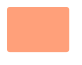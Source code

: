 @startuml

skinparam ClassBackgroundColor #LightSalmon
skinparam ClassFontColor #LightSalmon
skinparam ClassBorderColor #LightSalmon

skinparam ClassStereotypeFontSize 0
skinparam CircledCharacterFontSize 0
skinparam CircledCharacterRadius 0
skinparam ClassBorderThickness 0
skinparam Shadowing false

class Dummy

@enduml